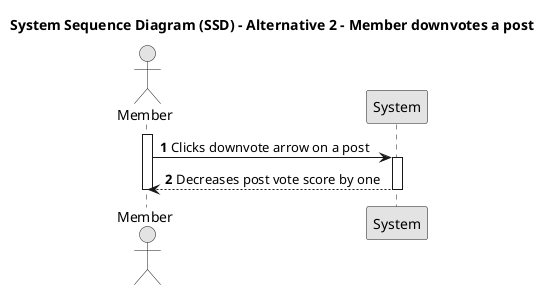 @startuml SSD2

skinparam monochrome true
skinparam packageStyle rectangle
skinparam shadowing false

title System Sequence Diagram (SSD) - Alternative 2 - Member downvotes a post

autonumber

actor "Member" as Member
participant "System" as System

activate Member

    Member -> System: Clicks downvote arrow on a post
    activate System

        System --> Member: Decreases post vote score by one
        deactivate System

deactivate Member

@enduml
